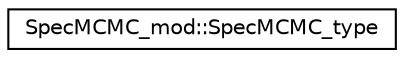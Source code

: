 digraph "Graphical Class Hierarchy"
{
 // LATEX_PDF_SIZE
  edge [fontname="Helvetica",fontsize="10",labelfontname="Helvetica",labelfontsize="10"];
  node [fontname="Helvetica",fontsize="10",shape=record];
  rankdir="LR";
  Node0 [label="SpecMCMC_mod::SpecMCMC_type",height=0.2,width=0.4,color="black", fillcolor="white", style="filled",URL="$structSpecMCMC__mod_1_1SpecMCMC__type.html",tooltip=" "];
}
